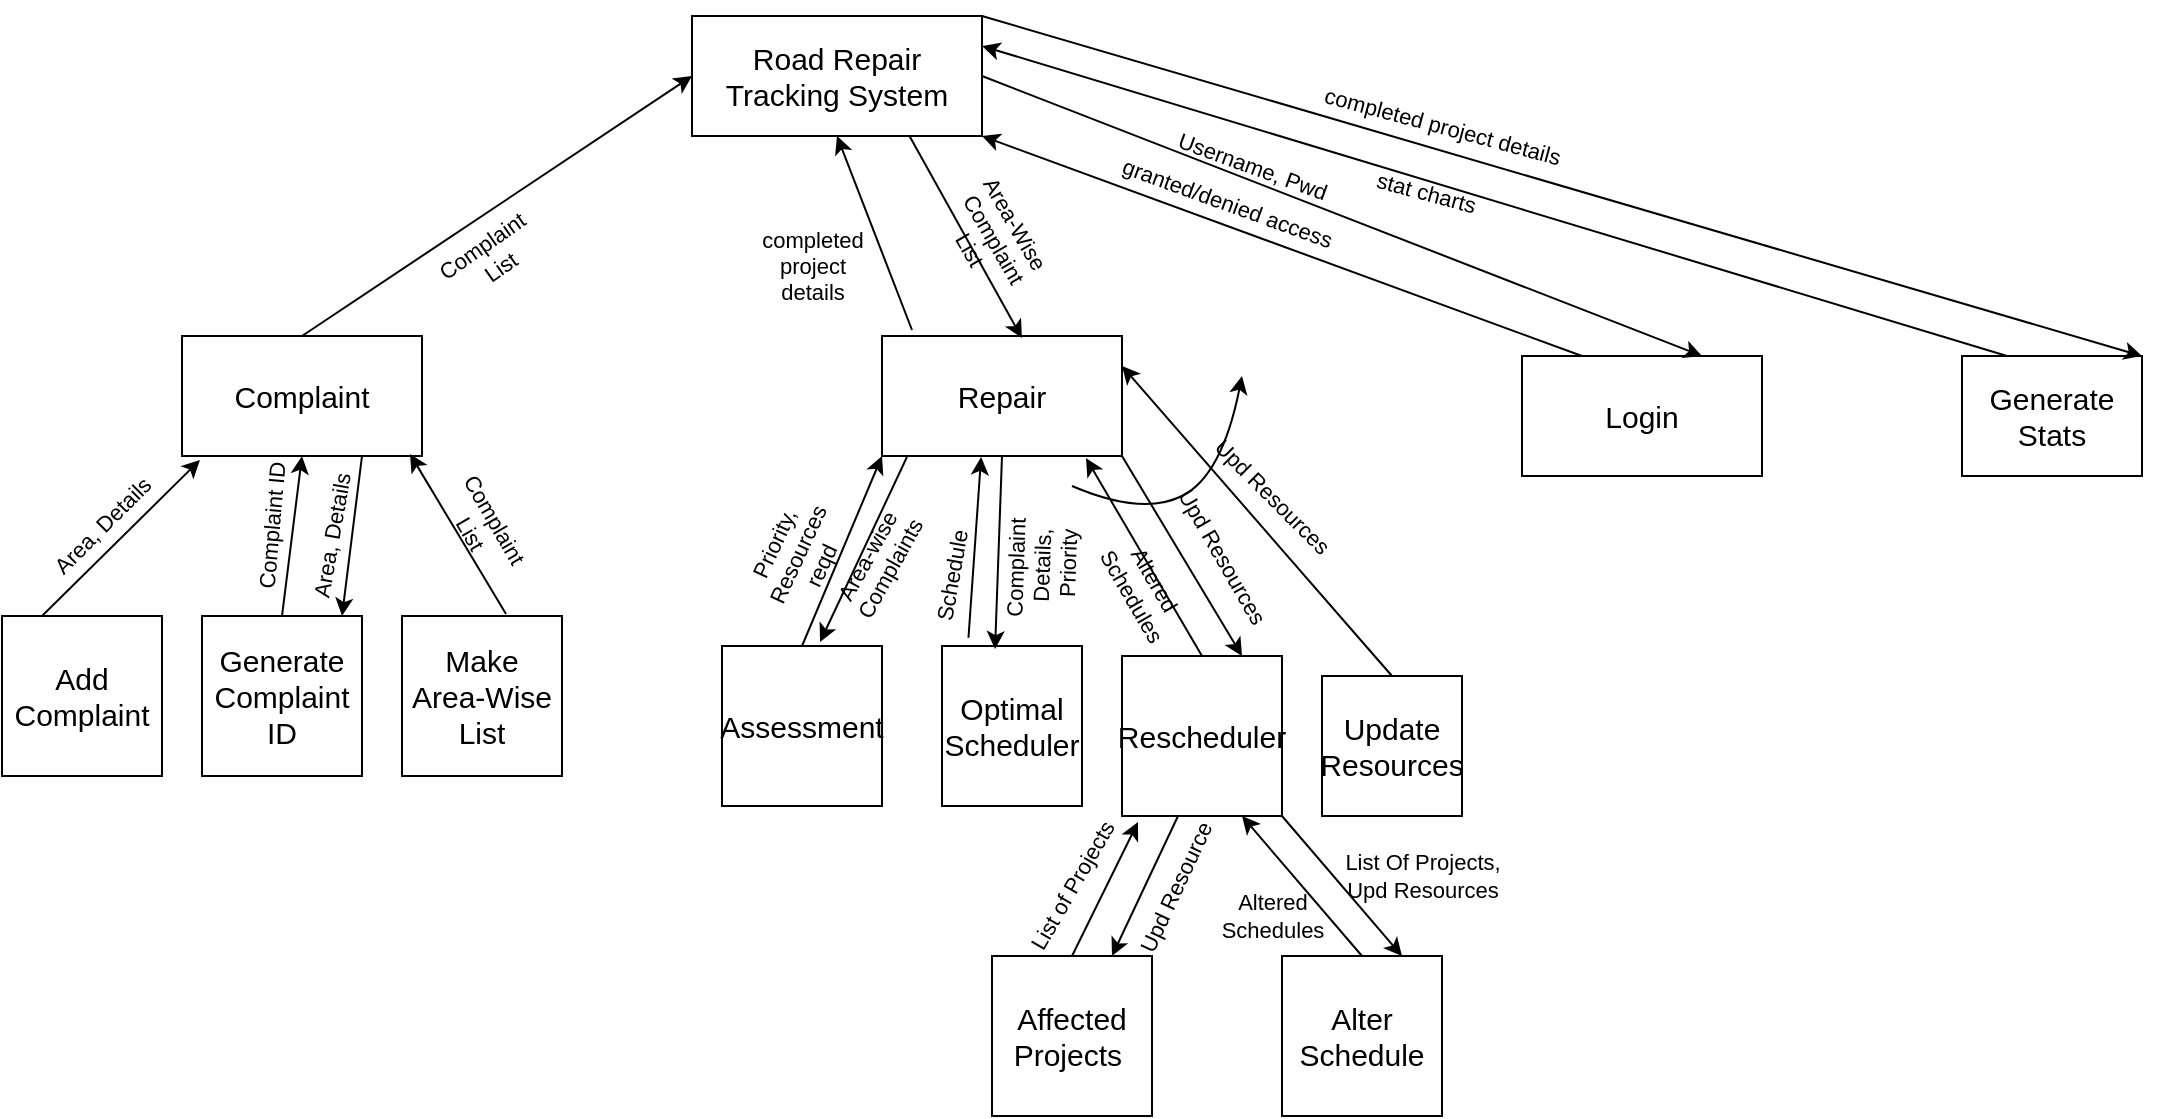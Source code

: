 <mxfile version="20.8.13" type="github">
  <diagram name="Page-1" id="R6mimwNBXcnvcJN3qarm">
    <mxGraphModel dx="1908" dy="2216" grid="1" gridSize="10" guides="1" tooltips="1" connect="1" arrows="1" fold="1" page="1" pageScale="1" pageWidth="850" pageHeight="1100" math="0" shadow="0">
      <root>
        <mxCell id="0" />
        <mxCell id="1" parent="0" />
        <object label="&lt;font style=&quot;font-size: 15px;&quot;&gt;Road Repair Tracking System&lt;/font&gt;" id="44IZnCSOye2J6gwwxO6d-1">
          <mxCell style="rounded=0;whiteSpace=wrap;html=1;labelBorderColor=none;labelBackgroundColor=none;" parent="1" vertex="1">
            <mxGeometry x="365" width="145" height="60" as="geometry" />
          </mxCell>
        </object>
        <mxCell id="44IZnCSOye2J6gwwxO6d-2" value="Complaint" style="rounded=0;whiteSpace=wrap;html=1;labelBackgroundColor=none;labelBorderColor=none;fontSize=15;" parent="1" vertex="1">
          <mxGeometry x="110" y="160" width="120" height="60" as="geometry" />
        </mxCell>
        <mxCell id="44IZnCSOye2J6gwwxO6d-3" value="Repair" style="rounded=0;whiteSpace=wrap;html=1;labelBackgroundColor=none;labelBorderColor=none;fontSize=15;" parent="1" vertex="1">
          <mxGeometry x="460" y="160" width="120" height="60" as="geometry" />
        </mxCell>
        <mxCell id="44IZnCSOye2J6gwwxO6d-4" value="Generate Stats" style="rounded=0;whiteSpace=wrap;html=1;labelBackgroundColor=none;labelBorderColor=none;fontSize=15;" parent="1" vertex="1">
          <mxGeometry x="1000" y="170" width="90" height="60" as="geometry" />
        </mxCell>
        <mxCell id="44IZnCSOye2J6gwwxO6d-5" value="Add Complaint" style="rounded=0;whiteSpace=wrap;html=1;labelBackgroundColor=none;labelBorderColor=none;fontSize=15;" parent="1" vertex="1">
          <mxGeometry x="20" y="300" width="80" height="80" as="geometry" />
        </mxCell>
        <mxCell id="44IZnCSOye2J6gwwxO6d-6" value="Generate Complaint ID" style="rounded=0;whiteSpace=wrap;html=1;labelBackgroundColor=none;labelBorderColor=none;fontSize=15;" parent="1" vertex="1">
          <mxGeometry x="120" y="300" width="80" height="80" as="geometry" />
        </mxCell>
        <mxCell id="44IZnCSOye2J6gwwxO6d-7" value="Make&lt;br&gt;Area-Wise&lt;br&gt;List" style="rounded=0;whiteSpace=wrap;html=1;labelBackgroundColor=none;labelBorderColor=none;fontSize=15;" parent="1" vertex="1">
          <mxGeometry x="220" y="300" width="80" height="80" as="geometry" />
        </mxCell>
        <mxCell id="44IZnCSOye2J6gwwxO6d-9" value="&lt;div&gt;Assessment&lt;/div&gt;" style="rounded=0;whiteSpace=wrap;html=1;labelBackgroundColor=none;labelBorderColor=none;fontSize=15;" parent="1" vertex="1">
          <mxGeometry x="380" y="315" width="80" height="80" as="geometry" />
        </mxCell>
        <mxCell id="44IZnCSOye2J6gwwxO6d-10" value="Optimal Scheduler" style="rounded=0;whiteSpace=wrap;html=1;labelBackgroundColor=none;labelBorderColor=none;fontSize=15;" parent="1" vertex="1">
          <mxGeometry x="490" y="315" width="70" height="80" as="geometry" />
        </mxCell>
        <mxCell id="44IZnCSOye2J6gwwxO6d-11" value="" style="endArrow=classic;html=1;rounded=0;fontSize=15;exitX=0.25;exitY=0;exitDx=0;exitDy=0;entryX=0.075;entryY=1.033;entryDx=0;entryDy=0;entryPerimeter=0;" parent="1" source="44IZnCSOye2J6gwwxO6d-5" target="44IZnCSOye2J6gwwxO6d-2" edge="1">
          <mxGeometry width="50" height="50" relative="1" as="geometry">
            <mxPoint x="50" y="280" as="sourcePoint" />
            <mxPoint x="120" y="240" as="targetPoint" />
          </mxGeometry>
        </mxCell>
        <mxCell id="44IZnCSOye2J6gwwxO6d-13" value="Area, Details" style="text;html=1;align=center;verticalAlign=middle;resizable=0;points=[];autosize=1;strokeColor=none;fillColor=none;fontSize=11;rotation=-80;" parent="1" vertex="1">
          <mxGeometry x="140" y="245" width="90" height="30" as="geometry" />
        </mxCell>
        <mxCell id="44IZnCSOye2J6gwwxO6d-18" value="Complaint ID" style="text;html=1;align=center;verticalAlign=middle;resizable=0;points=[];autosize=1;strokeColor=none;fillColor=none;fontSize=11;rotation=-85;" parent="1" vertex="1">
          <mxGeometry x="110" y="240" width="90" height="30" as="geometry" />
        </mxCell>
        <mxCell id="44IZnCSOye2J6gwwxO6d-19" value="" style="endArrow=classic;html=1;rounded=0;fontSize=11;exitX=0.5;exitY=0;exitDx=0;exitDy=0;" parent="1" source="44IZnCSOye2J6gwwxO6d-6" edge="1">
          <mxGeometry width="50" height="50" relative="1" as="geometry">
            <mxPoint x="400" y="350" as="sourcePoint" />
            <mxPoint x="170" y="220" as="targetPoint" />
          </mxGeometry>
        </mxCell>
        <mxCell id="44IZnCSOye2J6gwwxO6d-23" value="" style="endArrow=classic;html=1;rounded=0;fontSize=11;entryX=0.95;entryY=0.983;entryDx=0;entryDy=0;entryPerimeter=0;exitX=0.65;exitY=-0.012;exitDx=0;exitDy=0;exitPerimeter=0;" parent="1" source="44IZnCSOye2J6gwwxO6d-7" target="44IZnCSOye2J6gwwxO6d-2" edge="1">
          <mxGeometry width="50" height="50" relative="1" as="geometry">
            <mxPoint x="400" y="350" as="sourcePoint" />
            <mxPoint x="350" y="280" as="targetPoint" />
          </mxGeometry>
        </mxCell>
        <mxCell id="44IZnCSOye2J6gwwxO6d-24" value="Complaint&lt;br&gt;List" style="text;html=1;align=center;verticalAlign=middle;resizable=0;points=[];autosize=1;strokeColor=none;fillColor=none;fontSize=11;rotation=60;" parent="1" vertex="1">
          <mxGeometry x="225" y="235" width="70" height="40" as="geometry" />
        </mxCell>
        <mxCell id="44IZnCSOye2J6gwwxO6d-25" value="Area, Details" style="text;html=1;align=center;verticalAlign=middle;resizable=0;points=[];autosize=1;strokeColor=none;fillColor=none;fontSize=11;rotation=-45;" parent="1" vertex="1">
          <mxGeometry x="25" y="240" width="90" height="30" as="geometry" />
        </mxCell>
        <mxCell id="44IZnCSOye2J6gwwxO6d-30" value="" style="endArrow=classic;html=1;rounded=0;fontSize=15;entryX=0;entryY=1;entryDx=0;entryDy=0;exitX=0.5;exitY=0;exitDx=0;exitDy=0;" parent="1" source="44IZnCSOye2J6gwwxO6d-9" target="44IZnCSOye2J6gwwxO6d-3" edge="1">
          <mxGeometry width="50" height="50" relative="1" as="geometry">
            <mxPoint x="450" y="300" as="sourcePoint" />
            <mxPoint x="500" y="250" as="targetPoint" />
          </mxGeometry>
        </mxCell>
        <mxCell id="44IZnCSOye2J6gwwxO6d-31" value="" style="endArrow=classic;html=1;rounded=0;fontSize=15;exitX=0.104;exitY=1.008;exitDx=0;exitDy=0;exitPerimeter=0;entryX=0.613;entryY=-0.025;entryDx=0;entryDy=0;entryPerimeter=0;" parent="1" source="44IZnCSOye2J6gwwxO6d-3" target="44IZnCSOye2J6gwwxO6d-9" edge="1">
          <mxGeometry width="50" height="50" relative="1" as="geometry">
            <mxPoint x="510" y="250" as="sourcePoint" />
            <mxPoint x="460" y="300" as="targetPoint" />
          </mxGeometry>
        </mxCell>
        <mxCell id="44IZnCSOye2J6gwwxO6d-32" value="Schedule" style="text;html=1;align=center;verticalAlign=middle;resizable=0;points=[];autosize=1;strokeColor=none;fillColor=none;fontSize=11;rotation=-80;" parent="1" vertex="1">
          <mxGeometry x="460" y="265" width="70" height="30" as="geometry" />
        </mxCell>
        <mxCell id="44IZnCSOye2J6gwwxO6d-33" value="&lt;div&gt;Complaint&amp;nbsp;&lt;/div&gt;&lt;div&gt;&lt;span style=&quot;background-color: initial;&quot;&gt;Details,&lt;/span&gt;&lt;/div&gt;&lt;div&gt;&lt;span style=&quot;background-color: initial;&quot;&gt;&amp;nbsp;Priority&lt;/span&gt;&lt;/div&gt;" style="text;html=1;align=center;verticalAlign=middle;resizable=0;points=[];autosize=1;strokeColor=none;fillColor=none;fontSize=11;rotation=-88;" parent="1" vertex="1">
          <mxGeometry x="500" y="250" width="80" height="50" as="geometry" />
        </mxCell>
        <mxCell id="44IZnCSOye2J6gwwxO6d-34" value="" style="endArrow=classic;html=1;rounded=0;fontSize=11;entryX=0.413;entryY=1.008;entryDx=0;entryDy=0;entryPerimeter=0;exitX=0.086;exitY=0.949;exitDx=0;exitDy=0;exitPerimeter=0;" parent="1" source="44IZnCSOye2J6gwwxO6d-32" target="44IZnCSOye2J6gwwxO6d-3" edge="1">
          <mxGeometry width="50" height="50" relative="1" as="geometry">
            <mxPoint x="540" y="300" as="sourcePoint" />
            <mxPoint x="590" y="250" as="targetPoint" />
          </mxGeometry>
        </mxCell>
        <mxCell id="44IZnCSOye2J6gwwxO6d-35" value="" style="endArrow=classic;html=1;rounded=0;fontSize=11;exitX=0.5;exitY=1;exitDx=0;exitDy=0;entryX=0.379;entryY=0.019;entryDx=0;entryDy=0;entryPerimeter=0;" parent="1" source="44IZnCSOye2J6gwwxO6d-3" target="44IZnCSOye2J6gwwxO6d-10" edge="1">
          <mxGeometry width="50" height="50" relative="1" as="geometry">
            <mxPoint x="550" y="230" as="sourcePoint" />
            <mxPoint x="520" y="310" as="targetPoint" />
          </mxGeometry>
        </mxCell>
        <mxCell id="44IZnCSOye2J6gwwxO6d-36" value="&lt;div&gt;Area-wise&lt;/div&gt;&lt;div&gt;Complaints&lt;/div&gt;&lt;div&gt;&lt;br&gt;&lt;/div&gt;&lt;div&gt;&lt;br&gt;&lt;/div&gt;" style="text;html=1;align=center;verticalAlign=middle;resizable=0;points=[];autosize=1;strokeColor=none;fillColor=none;fontSize=11;rotation=-61;" parent="1" vertex="1">
          <mxGeometry x="430" y="245" width="80" height="70" as="geometry" />
        </mxCell>
        <mxCell id="44IZnCSOye2J6gwwxO6d-38" value="Priority,&lt;br&gt;Resources&lt;br&gt;reqd" style="text;html=1;align=center;verticalAlign=middle;resizable=0;points=[];autosize=1;strokeColor=none;fillColor=none;fontSize=11;rotation=-65;" parent="1" vertex="1">
          <mxGeometry x="377.5" y="245" width="80" height="50" as="geometry" />
        </mxCell>
        <mxCell id="44IZnCSOye2J6gwwxO6d-39" value="&lt;font style=&quot;font-size: 15px;&quot;&gt;Login&lt;/font&gt;" style="rounded=0;whiteSpace=wrap;html=1;labelBackgroundColor=none;labelBorderColor=none;fontSize=11;" parent="1" vertex="1">
          <mxGeometry x="780" y="170" width="120" height="60" as="geometry" />
        </mxCell>
        <mxCell id="44IZnCSOye2J6gwwxO6d-44" value="" style="endArrow=classic;html=1;rounded=0;fontSize=15;exitX=0.5;exitY=0;exitDx=0;exitDy=0;entryX=1;entryY=0.25;entryDx=0;entryDy=0;" parent="1" source="44IZnCSOye2J6gwwxO6d-77" target="44IZnCSOye2J6gwwxO6d-3" edge="1">
          <mxGeometry width="50" height="50" relative="1" as="geometry">
            <mxPoint x="357.5" y="515" as="sourcePoint" />
            <mxPoint x="520" y="180" as="targetPoint" />
          </mxGeometry>
        </mxCell>
        <mxCell id="44IZnCSOye2J6gwwxO6d-46" value="Upd Resources" style="text;html=1;align=center;verticalAlign=middle;resizable=1;points=[];autosize=1;strokeColor=none;fillColor=none;fontSize=11;rotation=45;movable=1;rotatable=1;deletable=1;editable=1;connectable=1;" parent="1" vertex="1">
          <mxGeometry x="605" y="225" width="100" height="30" as="geometry" />
        </mxCell>
        <mxCell id="44IZnCSOye2J6gwwxO6d-53" value="" style="endArrow=classic;html=1;rounded=0;fontSize=11;entryX=0;entryY=0.5;entryDx=0;entryDy=0;exitX=0.5;exitY=0;exitDx=0;exitDy=0;" parent="1" target="44IZnCSOye2J6gwwxO6d-1" edge="1" source="44IZnCSOye2J6gwwxO6d-2">
          <mxGeometry width="50" height="50" relative="1" as="geometry">
            <mxPoint x="210" y="160" as="sourcePoint" />
            <mxPoint x="260" y="110" as="targetPoint" />
          </mxGeometry>
        </mxCell>
        <mxCell id="44IZnCSOye2J6gwwxO6d-55" value="" style="endArrow=classic;html=1;rounded=0;fontSize=11;entryX=0.5;entryY=1;entryDx=0;entryDy=0;exitX=0.125;exitY=-0.05;exitDx=0;exitDy=0;exitPerimeter=0;" parent="1" source="44IZnCSOye2J6gwwxO6d-3" target="44IZnCSOye2J6gwwxO6d-1" edge="1">
          <mxGeometry width="50" height="50" relative="1" as="geometry">
            <mxPoint x="410" y="160" as="sourcePoint" />
            <mxPoint x="440" y="120" as="targetPoint" />
          </mxGeometry>
        </mxCell>
        <mxCell id="44IZnCSOye2J6gwwxO6d-56" value="" style="endArrow=classic;html=1;rounded=0;fontSize=11;exitX=0.75;exitY=1;exitDx=0;exitDy=0;entryX=0.583;entryY=0.017;entryDx=0;entryDy=0;entryPerimeter=0;" parent="1" source="44IZnCSOye2J6gwwxO6d-1" target="44IZnCSOye2J6gwwxO6d-3" edge="1">
          <mxGeometry width="50" height="50" relative="1" as="geometry">
            <mxPoint x="470" y="80" as="sourcePoint" />
            <mxPoint x="420" y="130" as="targetPoint" />
          </mxGeometry>
        </mxCell>
        <mxCell id="44IZnCSOye2J6gwwxO6d-57" value="" style="endArrow=classic;html=1;rounded=0;fontSize=11;entryX=0.75;entryY=0;entryDx=0;entryDy=0;exitX=1;exitY=0.5;exitDx=0;exitDy=0;" parent="1" source="44IZnCSOye2J6gwwxO6d-1" target="44IZnCSOye2J6gwwxO6d-39" edge="1">
          <mxGeometry width="50" height="50" relative="1" as="geometry">
            <mxPoint x="500" y="40" as="sourcePoint" />
            <mxPoint x="550" y="-10" as="targetPoint" />
          </mxGeometry>
        </mxCell>
        <mxCell id="44IZnCSOye2J6gwwxO6d-58" value="" style="endArrow=classic;html=1;rounded=0;fontSize=11;exitX=0.25;exitY=0;exitDx=0;exitDy=0;" parent="1" source="44IZnCSOye2J6gwwxO6d-39" edge="1">
          <mxGeometry width="50" height="50" relative="1" as="geometry">
            <mxPoint x="460" y="110" as="sourcePoint" />
            <mxPoint x="510" y="60" as="targetPoint" />
          </mxGeometry>
        </mxCell>
        <mxCell id="44IZnCSOye2J6gwwxO6d-59" value="" style="endArrow=classic;html=1;rounded=0;fontSize=11;entryX=1;entryY=0;entryDx=0;entryDy=0;exitX=1;exitY=0;exitDx=0;exitDy=0;" parent="1" source="44IZnCSOye2J6gwwxO6d-1" target="44IZnCSOye2J6gwwxO6d-4" edge="1">
          <mxGeometry width="50" height="50" relative="1" as="geometry">
            <mxPoint x="510" y="20" as="sourcePoint" />
            <mxPoint x="560" y="-30" as="targetPoint" />
          </mxGeometry>
        </mxCell>
        <mxCell id="44IZnCSOye2J6gwwxO6d-60" value="" style="endArrow=classic;html=1;rounded=0;fontSize=11;entryX=1;entryY=0.25;entryDx=0;entryDy=0;exitX=0.25;exitY=0;exitDx=0;exitDy=0;" parent="1" source="44IZnCSOye2J6gwwxO6d-4" target="44IZnCSOye2J6gwwxO6d-1" edge="1">
          <mxGeometry width="50" height="50" relative="1" as="geometry">
            <mxPoint x="790" y="160" as="sourcePoint" />
            <mxPoint x="800" y="110" as="targetPoint" />
          </mxGeometry>
        </mxCell>
        <mxCell id="44IZnCSOye2J6gwwxO6d-62" value="Username, Pwd" style="text;html=1;align=center;verticalAlign=middle;resizable=0;points=[];autosize=1;strokeColor=none;fillColor=none;fontSize=11;rotation=20;" parent="1" vertex="1">
          <mxGeometry x="595" y="60" width="100" height="30" as="geometry" />
        </mxCell>
        <mxCell id="44IZnCSOye2J6gwwxO6d-67" value="&lt;div&gt;granted/denied access&lt;/div&gt;&lt;div&gt;&lt;br&gt;&lt;/div&gt;" style="text;html=1;align=center;verticalAlign=middle;resizable=0;points=[];autosize=1;strokeColor=none;fillColor=none;fontSize=11;rotation=20;" parent="1" vertex="1">
          <mxGeometry x="565" y="80" width="130" height="40" as="geometry" />
        </mxCell>
        <mxCell id="44IZnCSOye2J6gwwxO6d-69" value="&lt;div&gt;Complaint&amp;nbsp;&lt;/div&gt;&lt;div&gt;List&lt;/div&gt;" style="text;html=1;align=center;verticalAlign=middle;resizable=0;points=[];autosize=1;strokeColor=none;fillColor=none;fontSize=11;rotation=-35;" parent="1" vertex="1">
          <mxGeometry x="225" y="100" width="80" height="40" as="geometry" />
        </mxCell>
        <mxCell id="44IZnCSOye2J6gwwxO6d-70" value="completed project details" style="text;html=1;align=center;verticalAlign=middle;resizable=0;points=[];autosize=1;strokeColor=none;fillColor=none;fontSize=11;rotation=15;" parent="1" vertex="1">
          <mxGeometry x="670" y="40" width="140" height="30" as="geometry" />
        </mxCell>
        <mxCell id="44IZnCSOye2J6gwwxO6d-71" value="&lt;div&gt;stat charts&lt;/div&gt;&lt;div&gt;&lt;br&gt;&lt;/div&gt;" style="text;html=1;align=center;verticalAlign=middle;resizable=0;points=[];autosize=1;strokeColor=none;fillColor=none;fontSize=11;rotation=15;" parent="1" vertex="1">
          <mxGeometry x="695" y="75" width="70" height="40" as="geometry" />
        </mxCell>
        <mxCell id="44IZnCSOye2J6gwwxO6d-73" value="Area-Wise&lt;br&gt;&amp;nbsp;Complaint&lt;br&gt;List" style="text;html=1;align=center;verticalAlign=middle;resizable=0;points=[];autosize=1;strokeColor=none;fillColor=none;fontSize=11;rotation=60;" parent="1" vertex="1">
          <mxGeometry x="475" y="85" width="80" height="50" as="geometry" />
        </mxCell>
        <mxCell id="44IZnCSOye2J6gwwxO6d-74" value="&lt;div&gt;completed &lt;br&gt;&lt;/div&gt;&lt;div&gt;project&lt;/div&gt;&lt;div&gt;details&lt;br&gt;&lt;/div&gt;" style="text;html=1;align=center;verticalAlign=middle;resizable=0;points=[];autosize=1;strokeColor=none;fillColor=none;fontSize=11;" parent="1" vertex="1">
          <mxGeometry x="390" y="100" width="70" height="50" as="geometry" />
        </mxCell>
        <mxCell id="44IZnCSOye2J6gwwxO6d-77" value="Update Resources" style="whiteSpace=wrap;html=1;aspect=fixed;labelBackgroundColor=none;labelBorderColor=none;fontSize=15;" parent="1" vertex="1">
          <mxGeometry x="680" y="330" width="70" height="70" as="geometry" />
        </mxCell>
        <mxCell id="44IZnCSOye2J6gwwxO6d-83" value="" style="curved=1;endArrow=classic;html=1;rounded=0;fontSize=15;" parent="1" edge="1">
          <mxGeometry width="50" height="50" relative="1" as="geometry">
            <mxPoint x="555" y="235" as="sourcePoint" />
            <mxPoint x="640" y="180" as="targetPoint" />
            <Array as="points">
              <mxPoint x="590" y="250" />
              <mxPoint x="630" y="230" />
            </Array>
          </mxGeometry>
        </mxCell>
        <mxCell id="gvMGW1vqILbDEoVgHIRD-1" value="" style="endArrow=classic;html=1;rounded=0;entryX=0.875;entryY=0;entryDx=0;entryDy=0;exitX=0.75;exitY=1;exitDx=0;exitDy=0;entryPerimeter=0;" edge="1" parent="1" source="44IZnCSOye2J6gwwxO6d-2" target="44IZnCSOye2J6gwwxO6d-6">
          <mxGeometry width="50" height="50" relative="1" as="geometry">
            <mxPoint x="210" y="220" as="sourcePoint" />
            <mxPoint x="310" y="290" as="targetPoint" />
          </mxGeometry>
        </mxCell>
        <mxCell id="gvMGW1vqILbDEoVgHIRD-4" value="&lt;font style=&quot;font-size: 15px;&quot;&gt;Rescheduler&lt;/font&gt;" style="whiteSpace=wrap;html=1;aspect=fixed;" vertex="1" parent="1">
          <mxGeometry x="580" y="320" width="80" height="80" as="geometry" />
        </mxCell>
        <mxCell id="gvMGW1vqILbDEoVgHIRD-10" value="" style="endArrow=classic;html=1;rounded=0;fontSize=15;entryX=0.75;entryY=0;entryDx=0;entryDy=0;exitX=1;exitY=1;exitDx=0;exitDy=0;" edge="1" parent="1" source="44IZnCSOye2J6gwwxO6d-3" target="gvMGW1vqILbDEoVgHIRD-4">
          <mxGeometry width="50" height="50" relative="1" as="geometry">
            <mxPoint x="510" y="220" as="sourcePoint" />
            <mxPoint x="460" y="270" as="targetPoint" />
          </mxGeometry>
        </mxCell>
        <mxCell id="gvMGW1vqILbDEoVgHIRD-11" value="" style="endArrow=classic;html=1;rounded=0;fontSize=15;exitX=0.5;exitY=0;exitDx=0;exitDy=0;entryX=0.85;entryY=1.017;entryDx=0;entryDy=0;entryPerimeter=0;" edge="1" parent="1" source="gvMGW1vqILbDEoVgHIRD-4" target="44IZnCSOye2J6gwwxO6d-3">
          <mxGeometry width="50" height="50" relative="1" as="geometry">
            <mxPoint x="460" y="270" as="sourcePoint" />
            <mxPoint x="510" y="220" as="targetPoint" />
          </mxGeometry>
        </mxCell>
        <mxCell id="gvMGW1vqILbDEoVgHIRD-12" value="Affected&lt;br&gt;Projects&amp;nbsp;" style="whiteSpace=wrap;html=1;aspect=fixed;fontSize=15;" vertex="1" parent="1">
          <mxGeometry x="515" y="470" width="80" height="80" as="geometry" />
        </mxCell>
        <mxCell id="gvMGW1vqILbDEoVgHIRD-13" value="Alter Schedule" style="whiteSpace=wrap;html=1;aspect=fixed;fontSize=15;" vertex="1" parent="1">
          <mxGeometry x="660" y="470" width="80" height="80" as="geometry" />
        </mxCell>
        <mxCell id="gvMGW1vqILbDEoVgHIRD-14" value="" style="endArrow=classic;html=1;rounded=0;fontSize=15;exitX=0.5;exitY=0;exitDx=0;exitDy=0;entryX=0.1;entryY=1.038;entryDx=0;entryDy=0;entryPerimeter=0;" edge="1" parent="1" source="gvMGW1vqILbDEoVgHIRD-12" target="gvMGW1vqILbDEoVgHIRD-4">
          <mxGeometry width="50" height="50" relative="1" as="geometry">
            <mxPoint x="560" y="450" as="sourcePoint" />
            <mxPoint x="610" y="400" as="targetPoint" />
          </mxGeometry>
        </mxCell>
        <mxCell id="gvMGW1vqILbDEoVgHIRD-15" value="" style="endArrow=classic;html=1;rounded=0;fontSize=15;exitX=0.35;exitY=1;exitDx=0;exitDy=0;entryX=0.75;entryY=0;entryDx=0;entryDy=0;exitPerimeter=0;" edge="1" parent="1" source="gvMGW1vqILbDEoVgHIRD-4" target="gvMGW1vqILbDEoVgHIRD-12">
          <mxGeometry width="50" height="50" relative="1" as="geometry">
            <mxPoint x="610" y="400" as="sourcePoint" />
            <mxPoint x="560" y="450" as="targetPoint" />
          </mxGeometry>
        </mxCell>
        <mxCell id="gvMGW1vqILbDEoVgHIRD-16" value="&lt;font style=&quot;font-size: 11px;&quot;&gt;Upd Resource&lt;/font&gt;" style="text;html=1;align=center;verticalAlign=middle;resizable=0;points=[];autosize=1;strokeColor=none;fillColor=none;fontSize=15;rotation=-65;" vertex="1" parent="1">
          <mxGeometry x="560" y="420" width="90" height="30" as="geometry" />
        </mxCell>
        <mxCell id="gvMGW1vqILbDEoVgHIRD-17" value="List of Projects" style="text;html=1;align=center;verticalAlign=middle;resizable=0;points=[];autosize=1;strokeColor=none;fillColor=none;fontSize=11;rotation=-60;" vertex="1" parent="1">
          <mxGeometry x="505" y="420" width="100" height="30" as="geometry" />
        </mxCell>
        <mxCell id="gvMGW1vqILbDEoVgHIRD-18" value="" style="endArrow=classic;html=1;rounded=0;fontSize=11;exitX=1;exitY=1;exitDx=0;exitDy=0;entryX=0.75;entryY=0;entryDx=0;entryDy=0;" edge="1" parent="1" source="gvMGW1vqILbDEoVgHIRD-4" target="gvMGW1vqILbDEoVgHIRD-13">
          <mxGeometry width="50" height="50" relative="1" as="geometry">
            <mxPoint x="660" y="470" as="sourcePoint" />
            <mxPoint x="710" y="420" as="targetPoint" />
          </mxGeometry>
        </mxCell>
        <mxCell id="gvMGW1vqILbDEoVgHIRD-19" value="List Of Projects,&lt;br&gt;Upd Resources" style="text;html=1;align=center;verticalAlign=middle;resizable=0;points=[];autosize=1;strokeColor=none;fillColor=none;fontSize=11;" vertex="1" parent="1">
          <mxGeometry x="680" y="410" width="100" height="40" as="geometry" />
        </mxCell>
        <mxCell id="gvMGW1vqILbDEoVgHIRD-21" value="" style="endArrow=classic;html=1;rounded=0;fontSize=11;exitX=0.5;exitY=0;exitDx=0;exitDy=0;entryX=0.75;entryY=1;entryDx=0;entryDy=0;" edge="1" parent="1" source="gvMGW1vqILbDEoVgHIRD-13" target="gvMGW1vqILbDEoVgHIRD-4">
          <mxGeometry width="50" height="50" relative="1" as="geometry">
            <mxPoint x="460" y="430" as="sourcePoint" />
            <mxPoint x="510" y="380" as="targetPoint" />
          </mxGeometry>
        </mxCell>
        <mxCell id="gvMGW1vqILbDEoVgHIRD-22" value="Altered &lt;br&gt;Schedules" style="text;html=1;align=center;verticalAlign=middle;resizable=0;points=[];autosize=1;strokeColor=none;fillColor=none;fontSize=11;" vertex="1" parent="1">
          <mxGeometry x="620" y="430" width="70" height="40" as="geometry" />
        </mxCell>
        <mxCell id="gvMGW1vqILbDEoVgHIRD-23" value="Upd Resources" style="text;html=1;align=center;verticalAlign=middle;resizable=1;points=[];autosize=1;strokeColor=none;fillColor=none;fontSize=11;rotation=60;movable=1;rotatable=1;deletable=1;editable=1;connectable=1;" vertex="1" parent="1">
          <mxGeometry x="580" y="255" width="100" height="30" as="geometry" />
        </mxCell>
        <mxCell id="gvMGW1vqILbDEoVgHIRD-24" value="Altered&lt;br&gt;&amp;nbsp;Schedules" style="text;html=1;align=center;verticalAlign=middle;resizable=0;points=[];autosize=1;strokeColor=none;fillColor=none;fontSize=11;rotation=60;" vertex="1" parent="1">
          <mxGeometry x="550" y="265" width="80" height="40" as="geometry" />
        </mxCell>
      </root>
    </mxGraphModel>
  </diagram>
</mxfile>
